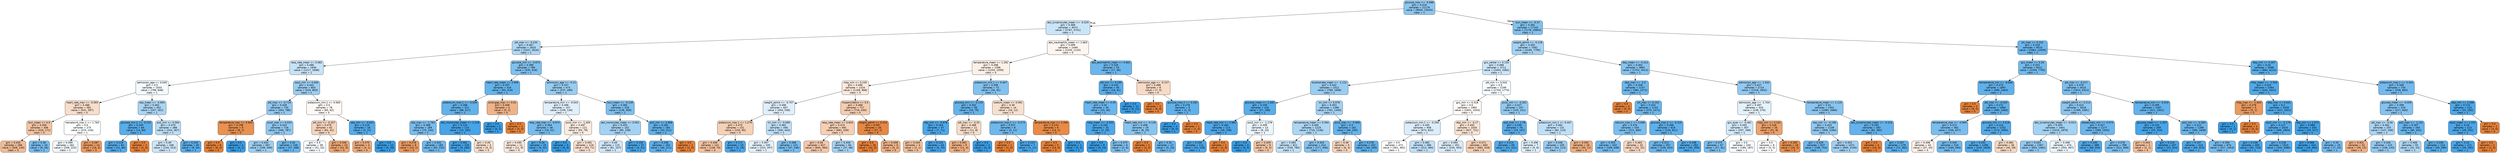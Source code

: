 digraph Tree {
node [shape=box, style="filled, rounded", color="black", fontname="helvetica"] ;
edge [fontname="helvetica"] ;
0 [label="glucose_max <= -0.688\ngini = 0.418\nsamples = 21176\nvalue = [9945, 23545]\nclass = 1", fillcolor="#8dc6f0"] ;
1 [label="abs_lymphocytes_mean <= -0.029\ngini = 0.489\nsamples = 4074\nvalue = [2767, 3741]\nclass = 1", fillcolor="#cbe5f8"] ;
0 -> 1 [labeldistance=2.5, labelangle=45, headlabel="True"] ;
2 [label="ptt_max <= -0.235\ngini = 0.467\nsamples = 2625\nvalue = [1547, 2616]\nclass = 1", fillcolor="#aed7f4"] ;
1 -> 2 ;
3 [label="resp_rate_mean <= 0.082\ngini = 0.486\nsamples = 1836\nvalue = [1217, 1698]\nclass = 1", fillcolor="#c7e3f8"] ;
2 -> 3 ;
4 [label="admission_age <= 0.045\ngini = 0.5\nsamples = 1033\nvalue = [798, 848]\nclass = 1", fillcolor="#f3f9fd"] ;
3 -> 4 ;
5 [label="heart_rate_max <= -0.093\ngini = 0.488\nsamples = 581\nvalue = [541, 397]\nclass = 0", fillcolor="#f8ddca"] ;
4 -> 5 ;
6 [label="bun_mean <= 0.5\ngini = 0.456\nsamples = 306\nvalue = [316, 171]\nclass = 0", fillcolor="#f3c5a4"] ;
5 -> 6 ;
7 [label="gini = 0.435\nsamples = 286\nvalue = [308, 145]\nclass = 0", fillcolor="#f1bc96"] ;
6 -> 7 ;
8 [label="gini = 0.36\nsamples = 20\nvalue = [8, 26]\nclass = 1", fillcolor="#76bbed"] ;
6 -> 8 ;
9 [label="hematocrit_max.1 <= 1.765\ngini = 0.5\nsamples = 275\nvalue = [225, 226]\nclass = 1", fillcolor="#feffff"] ;
5 -> 9 ;
10 [label="gini = 0.499\nsamples = 261\nvalue = [206, 222]\nclass = 1", fillcolor="#f1f8fd"] ;
9 -> 10 ;
11 [label="gini = 0.287\nsamples = 14\nvalue = [19, 4]\nclass = 0", fillcolor="#ea9c63"] ;
9 -> 11 ;
12 [label="sbp_mean <= -0.904\ngini = 0.462\nsamples = 452\nvalue = [257, 451]\nclass = 1", fillcolor="#aad5f4"] ;
4 -> 12 ;
13 [label="glucose_min.2 <= -0.151\ngini = 0.245\nsamples = 64\nvalue = [14, 84]\nclass = 1", fillcolor="#5aade9"] ;
12 -> 13 ;
14 [label="gini = 0.219\nsamples = 62\nvalue = [12, 84]\nclass = 1", fillcolor="#55abe9"] ;
13 -> 14 ;
15 [label="gini = 0.0\nsamples = 2\nvalue = [2, 0]\nclass = 0", fillcolor="#e58139"] ;
13 -> 15 ;
16 [label="po2_min <= 0.594\ngini = 0.479\nsamples = 388\nvalue = [243, 367]\nclass = 1", fillcolor="#bcdef6"] ;
12 -> 16 ;
17 [label="gini = 0.49\nsamples = 348\nvalue = [234, 313]\nclass = 1", fillcolor="#cde6f8"] ;
16 -> 17 ;
18 [label="gini = 0.245\nsamples = 40\nvalue = [9, 54]\nclass = 1", fillcolor="#5aade9"] ;
16 -> 18 ;
19 [label="spo2_min <= 0.566\ngini = 0.442\nsamples = 803\nvalue = [419, 850]\nclass = 1", fillcolor="#9bcdf2"] ;
3 -> 19 ;
20 [label="ptt_max <= -0.719\ngini = 0.428\nsamples = 725\nvalue = [354, 788]\nclass = 1", fillcolor="#92c9f1"] ;
19 -> 20 ;
21 [label="temperature_max <= 0.904\ngini = 0.198\nsamples = 9\nvalue = [8, 1]\nclass = 0", fillcolor="#e89152"] ;
20 -> 21 ;
22 [label="gini = 0.0\nsamples = 8\nvalue = [8, 0]\nclass = 0", fillcolor="#e58139"] ;
21 -> 22 ;
23 [label="gini = 0.0\nsamples = 1\nvalue = [0, 1]\nclass = 1", fillcolor="#399de5"] ;
21 -> 23 ;
24 [label="pco2_max <= 0.033\ngini = 0.424\nsamples = 716\nvalue = [346, 787]\nclass = 1", fillcolor="#90c8f0"] ;
20 -> 24 ;
25 [label="gini = 0.444\nsamples = 567\nvalue = [299, 599]\nclass = 1", fillcolor="#9ccef2"] ;
24 -> 25 ;
26 [label="gini = 0.32\nsamples = 149\nvalue = [47, 188]\nclass = 1", fillcolor="#6ab6ec"] ;
24 -> 26 ;
27 [label="potassium_min.1 <= 0.583\ngini = 0.5\nsamples = 78\nvalue = [65, 62]\nclass = 0", fillcolor="#fef9f6"] ;
19 -> 27 ;
28 [label="ptt_min <= -0.207\ngini = 0.479\nsamples = 62\nvalue = [62, 41]\nclass = 0", fillcolor="#f6d4bc"] ;
27 -> 28 ;
29 [label="gini = 0.5\nsamples = 39\nvalue = [31, 32]\nclass = 1", fillcolor="#f9fcfe"] ;
28 -> 29 ;
30 [label="gini = 0.349\nsamples = 23\nvalue = [31, 9]\nclass = 0", fillcolor="#eda672"] ;
28 -> 30 ;
31 [label="sbp_min <= -0.632\ngini = 0.219\nsamples = 16\nvalue = [3, 21]\nclass = 1", fillcolor="#55abe9"] ;
27 -> 31 ;
32 [label="gini = 0.375\nsamples = 4\nvalue = [3, 1]\nclass = 0", fillcolor="#eeab7b"] ;
31 -> 32 ;
33 [label="gini = 0.0\nsamples = 12\nvalue = [0, 20]\nclass = 1", fillcolor="#399de5"] ;
31 -> 33 ;
34 [label="glucose_min <= -0.673\ngini = 0.389\nsamples = 789\nvalue = [330, 918]\nclass = 1", fillcolor="#80c0ee"] ;
2 -> 34 ;
35 [label="heart_rate_mean <= 2.909\ngini = 0.297\nsamples = 316\nvalue = [93, 419]\nclass = 1", fillcolor="#65b3eb"] ;
34 -> 35 ;
36 [label="potassium_max.1 <= -0.034\ngini = 0.288\nsamples = 312\nvalue = [88, 417]\nclass = 1", fillcolor="#63b2ea"] ;
35 -> 36 ;
37 [label="sbp_max <= -1.763\ngini = 0.368\nsamples = 189\nvalue = [75, 234]\nclass = 1", fillcolor="#78bced"] ;
36 -> 37 ;
38 [label="gini = 0.278\nsamples = 6\nvalue = [10, 2]\nclass = 0", fillcolor="#ea9a61"] ;
37 -> 38 ;
39 [label="gini = 0.342\nsamples = 183\nvalue = [65, 232]\nclass = 1", fillcolor="#70b8ec"] ;
37 -> 39 ;
40 [label="abs_monocytes_mean <= 1.218\ngini = 0.124\nsamples = 123\nvalue = [13, 183]\nclass = 1", fillcolor="#47a4e7"] ;
36 -> 40 ;
41 [label="gini = 0.091\nsamples = 120\nvalue = [9, 180]\nclass = 1", fillcolor="#43a2e6"] ;
40 -> 41 ;
42 [label="gini = 0.49\nsamples = 3\nvalue = [4, 3]\nclass = 0", fillcolor="#f8e0ce"] ;
40 -> 42 ;
43 [label="aniongap_max <= 0.61\ngini = 0.408\nsamples = 4\nvalue = [5, 2]\nclass = 0", fillcolor="#efb388"] ;
35 -> 43 ;
44 [label="gini = 0.0\nsamples = 2\nvalue = [0, 2]\nclass = 1", fillcolor="#399de5"] ;
43 -> 44 ;
45 [label="gini = 0.0\nsamples = 2\nvalue = [5, 0]\nclass = 0", fillcolor="#e58139"] ;
43 -> 45 ;
46 [label="admission_age <= -0.22\ngini = 0.437\nsamples = 473\nvalue = [237, 499]\nclass = 1", fillcolor="#97ccf1"] ;
34 -> 46 ;
47 [label="temperature_min <= -0.043\ngini = 0.496\nsamples = 157\nvalue = [109, 130]\nclass = 1", fillcolor="#dfeffb"] ;
46 -> 47 ;
48 [label="resp_rate_max <= -0.675\ngini = 0.364\nsamples = 36\nvalue = [16, 51]\nclass = 1", fillcolor="#77bced"] ;
47 -> 48 ;
49 [label="gini = 0.495\nsamples = 11\nvalue = [11, 9]\nclass = 0", fillcolor="#fae8db"] ;
48 -> 49 ;
50 [label="gini = 0.19\nsamples = 25\nvalue = [5, 42]\nclass = 1", fillcolor="#51a9e8"] ;
48 -> 50 ;
51 [label="pco2_min <= -1.405\ngini = 0.497\nsamples = 121\nvalue = [93, 79]\nclass = 0", fillcolor="#fbece1"] ;
47 -> 51 ;
52 [label="gini = 0.0\nsamples = 5\nvalue = [0, 8]\nclass = 1", fillcolor="#399de5"] ;
51 -> 52 ;
53 [label="gini = 0.491\nsamples = 116\nvalue = [93, 71]\nclass = 0", fillcolor="#f9e1d0"] ;
51 -> 53 ;
54 [label="bun_mean <= -0.149\ngini = 0.382\nsamples = 316\nvalue = [128, 369]\nclass = 1", fillcolor="#7ebfee"] ;
46 -> 54 ;
55 [label="abs_monocytes_mean <= 0.001\ngini = 0.455\nsamples = 152\nvalue = [85, 158]\nclass = 1", fillcolor="#a4d2f3"] ;
54 -> 55 ;
56 [label="gini = 0.49\nsamples = 115\nvalue = [81, 107]\nclass = 1", fillcolor="#cfe7f9"] ;
55 -> 56 ;
57 [label="gini = 0.135\nsamples = 37\nvalue = [4, 51]\nclass = 1", fillcolor="#49a5e7"] ;
55 -> 57 ;
58 [label="po2_min <= 3.966\ngini = 0.281\nsamples = 164\nvalue = [43, 211]\nclass = 1", fillcolor="#61b1ea"] ;
54 -> 58 ;
59 [label="gini = 0.268\nsamples = 163\nvalue = [40, 211]\nclass = 1", fillcolor="#5fb0ea"] ;
58 -> 59 ;
60 [label="gini = 0.0\nsamples = 1\nvalue = [3, 0]\nclass = 0", fillcolor="#e58139"] ;
58 -> 60 ;
61 [label="abs_neutrophils_mean <= 1.663\ngini = 0.499\nsamples = 1449\nvalue = [1220, 1125]\nclass = 0", fillcolor="#fdf5f0"] ;
1 -> 61 ;
62 [label="temperature_mean <= 1.292\ngini = 0.498\nsamples = 1396\nvalue = [1203, 1059]\nclass = 0", fillcolor="#fcf0e7"] ;
61 -> 62 ;
63 [label="mbp_min <= 0.235\ngini = 0.496\nsamples = 1324\nvalue = [1169, 968]\nclass = 0", fillcolor="#fbe9dd"] ;
62 -> 63 ;
64 [label="weight_admit <= -0.757\ngini = 0.496\nsamples = 607\nvalue = [450, 538]\nclass = 1", fillcolor="#dfeffb"] ;
63 -> 64 ;
65 [label="potassium_max.1 <= 1.279\ngini = 0.475\nsamples = 151\nvalue = [150, 95]\nclass = 0", fillcolor="#f5d1b6"] ;
64 -> 65 ;
66 [label="gini = 0.448\nsamples = 141\nvalue = [148, 76]\nclass = 0", fillcolor="#f2c29f"] ;
65 -> 66 ;
67 [label="gini = 0.172\nsamples = 10\nvalue = [2, 19]\nclass = 1", fillcolor="#4ea7e8"] ;
65 -> 67 ;
68 [label="inr_min <= -0.099\ngini = 0.481\nsamples = 456\nvalue = [300, 443]\nclass = 1", fillcolor="#bfdff7"] ;
64 -> 68 ;
69 [label="gini = 0.497\nsamples = 335\nvalue = [253, 297]\nclass = 1", fillcolor="#e2f0fb"] ;
68 -> 69 ;
70 [label="gini = 0.368\nsamples = 121\nvalue = [47, 146]\nclass = 1", fillcolor="#79bded"] ;
68 -> 70 ;
71 [label="hispanic/latino <= 0.5\ngini = 0.468\nsamples = 717\nvalue = [719, 430]\nclass = 0", fillcolor="#f5ccaf"] ;
63 -> 71 ;
72 [label="resp_rate_mean <= 0.833\ngini = 0.474\nsamples = 691\nvalue = [682, 428]\nclass = 0", fillcolor="#f5d0b5"] ;
71 -> 72 ;
73 [label="gini = 0.46\nsamples = 627\nvalue = [645, 360]\nclass = 0", fillcolor="#f4c7a8"] ;
72 -> 73 ;
74 [label="gini = 0.456\nsamples = 64\nvalue = [37, 68]\nclass = 1", fillcolor="#a5d2f3"] ;
72 -> 74 ;
75 [label="weight_admit <= 0.414\ngini = 0.097\nsamples = 26\nvalue = [37, 2]\nclass = 0", fillcolor="#e68844"] ;
71 -> 75 ;
76 [label="gini = 0.0\nsamples = 20\nvalue = [32, 0]\nclass = 0", fillcolor="#e58139"] ;
75 -> 76 ;
77 [label="gini = 0.408\nsamples = 6\nvalue = [5, 2]\nclass = 0", fillcolor="#efb388"] ;
75 -> 77 ;
78 [label="potassium_min.1 <= 0.407\ngini = 0.396\nsamples = 72\nvalue = [34, 91]\nclass = 1", fillcolor="#83c2ef"] ;
62 -> 78 ;
79 [label="glucose_min <= -0.119\ngini = 0.302\nsamples = 58\nvalue = [18, 79]\nclass = 1", fillcolor="#66b3eb"] ;
78 -> 79 ;
80 [label="sbp_min <= -0.978\ngini = 0.163\nsamples = 47\nvalue = [7, 71]\nclass = 1", fillcolor="#4da7e8"] ;
79 -> 80 ;
81 [label="gini = 0.444\nsamples = 3\nvalue = [2, 1]\nclass = 0", fillcolor="#f2c09c"] ;
80 -> 81 ;
82 [label="gini = 0.124\nsamples = 44\nvalue = [5, 70]\nclass = 1", fillcolor="#47a4e7"] ;
80 -> 82 ;
83 [label="ptt_max <= -0.35\ngini = 0.488\nsamples = 11\nvalue = [11, 8]\nclass = 0", fillcolor="#f8ddc9"] ;
79 -> 83 ;
84 [label="gini = 0.391\nsamples = 9\nvalue = [11, 4]\nclass = 0", fillcolor="#eeaf81"] ;
83 -> 84 ;
85 [label="gini = 0.0\nsamples = 2\nvalue = [0, 4]\nclass = 1", fillcolor="#399de5"] ;
83 -> 85 ;
86 [label="sodium_mean <= 0.091\ngini = 0.49\nsamples = 14\nvalue = [16, 12]\nclass = 0", fillcolor="#f8e0ce"] ;
78 -> 86 ;
87 [label="potassium_max.1 <= -0.273\ngini = 0.337\nsamples = 8\nvalue = [3, 11]\nclass = 1", fillcolor="#6fb8ec"] ;
86 -> 87 ;
88 [label="gini = 0.0\nsamples = 1\nvalue = [2, 0]\nclass = 0", fillcolor="#e58139"] ;
87 -> 88 ;
89 [label="gini = 0.153\nsamples = 7\nvalue = [1, 11]\nclass = 1", fillcolor="#4ba6e7"] ;
87 -> 89 ;
90 [label="temperature_max <= 2.358\ngini = 0.133\nsamples = 6\nvalue = [13, 1]\nclass = 0", fillcolor="#e78b48"] ;
86 -> 90 ;
91 [label="gini = 0.0\nsamples = 5\nvalue = [13, 0]\nclass = 0", fillcolor="#e58139"] ;
90 -> 91 ;
92 [label="gini = 0.0\nsamples = 1\nvalue = [0, 1]\nclass = 1", fillcolor="#399de5"] ;
90 -> 92 ;
93 [label="abs_eosinophils_mean <= 0.661\ngini = 0.326\nsamples = 53\nvalue = [17, 66]\nclass = 1", fillcolor="#6cb6ec"] ;
61 -> 93 ;
94 [label="ptt_min <= 0.295\ngini = 0.242\nsamples = 45\nvalue = [10, 61]\nclass = 1", fillcolor="#59ade9"] ;
93 -> 94 ;
95 [label="heart_rate_mean <= 0.05\ngini = 0.32\nsamples = 34\nvalue = [10, 40]\nclass = 1", fillcolor="#6ab6ec"] ;
94 -> 95 ;
96 [label="mbp_mean <= -0.532\ngini = 0.165\nsamples = 15\nvalue = [2, 20]\nclass = 1", fillcolor="#4da7e8"] ;
95 -> 96 ;
97 [label="gini = 0.0\nsamples = 9\nvalue = [0, 14]\nclass = 1", fillcolor="#399de5"] ;
96 -> 97 ;
98 [label="gini = 0.375\nsamples = 6\nvalue = [2, 6]\nclass = 1", fillcolor="#7bbeee"] ;
96 -> 98 ;
99 [label="heart_rate_min <= -0.128\ngini = 0.408\nsamples = 19\nvalue = [8, 20]\nclass = 1", fillcolor="#88c4ef"] ;
95 -> 99 ;
100 [label="gini = 0.0\nsamples = 2\nvalue = [3, 0]\nclass = 0", fillcolor="#e58139"] ;
99 -> 100 ;
101 [label="gini = 0.32\nsamples = 17\nvalue = [5, 20]\nclass = 1", fillcolor="#6ab6ec"] ;
99 -> 101 ;
102 [label="gini = 0.0\nsamples = 11\nvalue = [0, 21]\nclass = 1", fillcolor="#399de5"] ;
94 -> 102 ;
103 [label="admission_age <= -0.157\ngini = 0.486\nsamples = 8\nvalue = [7, 5]\nclass = 0", fillcolor="#f8dbc6"] ;
93 -> 103 ;
104 [label="gini = 0.0\nsamples = 3\nvalue = [6, 0]\nclass = 0", fillcolor="#e58139"] ;
103 -> 104 ;
105 [label="glucose_max.2 <= 0.292\ngini = 0.278\nsamples = 5\nvalue = [1, 5]\nclass = 1", fillcolor="#61b1ea"] ;
103 -> 105 ;
106 [label="gini = 0.0\nsamples = 4\nvalue = [0, 5]\nclass = 1", fillcolor="#399de5"] ;
105 -> 106 ;
107 [label="gini = 0.0\nsamples = 1\nvalue = [1, 0]\nclass = 0", fillcolor="#e58139"] ;
105 -> 107 ;
108 [label="bun_mean <= -0.37\ngini = 0.391\nsamples = 17102\nvalue = [7178, 19804]\nclass = 1", fillcolor="#81c1ee"] ;
0 -> 108 [labeldistance=2.5, labelangle=-45, headlabel="False"] ;
109 [label="weight_admit <= -0.128\ngini = 0.455\nsamples = 7592\nvalue = [4195, 7795]\nclass = 1", fillcolor="#a4d2f3"] ;
108 -> 109 ;
110 [label="gcs_verbal <= 0.155\ngini = 0.489\nsamples = 3711\nvalue = [2493, 3382]\nclass = 1", fillcolor="#cbe5f8"] ;
109 -> 110 ;
111 [label="bicarbonate_mean <= -1.122\ngini = 0.442\nsamples = 1512\nvalue = [789, 1608]\nclass = 1", fillcolor="#9acdf2"] ;
110 -> 111 ;
112 [label="glucose_mean <= 2.283\ngini = 0.239\nsamples = 126\nvalue = [27, 168]\nclass = 1", fillcolor="#59ade9"] ;
111 -> 112 ;
113 [label="heart_rate_min <= 2.991\ngini = 0.184\nsamples = 113\nvalue = [18, 158]\nclass = 1", fillcolor="#50a8e8"] ;
112 -> 113 ;
114 [label="gini = 0.158\nsamples = 111\nvalue = [15, 158]\nclass = 1", fillcolor="#4ca6e7"] ;
113 -> 114 ;
115 [label="gini = 0.0\nsamples = 2\nvalue = [3, 0]\nclass = 0", fillcolor="#e58139"] ;
113 -> 115 ;
116 [label="pco2_min <= -1.278\ngini = 0.499\nsamples = 13\nvalue = [9, 10]\nclass = 1", fillcolor="#ebf5fc"] ;
112 -> 116 ;
117 [label="gini = 0.0\nsamples = 4\nvalue = [0, 5]\nclass = 1", fillcolor="#399de5"] ;
116 -> 117 ;
118 [label="gini = 0.459\nsamples = 9\nvalue = [9, 5]\nclass = 0", fillcolor="#f3c7a7"] ;
116 -> 118 ;
119 [label="inr_min <= 0.078\ngini = 0.453\nsamples = 1386\nvalue = [762, 1440]\nclass = 1", fillcolor="#a2d1f3"] ;
111 -> 119 ;
120 [label="temperature_mean <= 0.394\ngini = 0.465\nsamples = 1225\nvalue = [716, 1236]\nclass = 1", fillcolor="#acd6f4"] ;
119 -> 120 ;
121 [label="gini = 0.483\nsamples = 811\nvalue = [539, 780]\nclass = 1", fillcolor="#c2e1f7"] ;
120 -> 121 ;
122 [label="gini = 0.403\nsamples = 414\nvalue = [177, 456]\nclass = 1", fillcolor="#86c3ef"] ;
120 -> 122 ;
123 [label="pco2_max <= -0.906\ngini = 0.3\nsamples = 161\nvalue = [46, 204]\nclass = 1", fillcolor="#66b3eb"] ;
119 -> 123 ;
124 [label="gini = 0.48\nsamples = 9\nvalue = [6, 4]\nclass = 0", fillcolor="#f6d5bd"] ;
123 -> 124 ;
125 [label="gini = 0.278\nsamples = 152\nvalue = [40, 200]\nclass = 1", fillcolor="#61b1ea"] ;
123 -> 125 ;
126 [label="ptt_min <= 0.543\ngini = 0.5\nsamples = 2199\nvalue = [1704, 1774]\nclass = 1", fillcolor="#f7fbfe"] ;
110 -> 126 ;
127 [label="gcs_min <= 0.318\ngini = 0.5\nsamples = 1992\nvalue = [1601, 1543]\nclass = 0", fillcolor="#fefaf8"] ;
126 -> 127 ;
128 [label="potassium_min.1 <= -0.295\ngini = 0.495\nsamples = 958\nvalue = [674, 822]\nclass = 1", fillcolor="#dbedfa"] ;
127 -> 128 ;
129 [label="gini = 0.5\nsamples = 472\nvalue = [361, 362]\nclass = 1", fillcolor="#feffff"] ;
128 -> 129 ;
130 [label="gini = 0.482\nsamples = 486\nvalue = [313, 460]\nclass = 1", fillcolor="#c0e0f7"] ;
128 -> 130 ;
131 [label="dbp_min <= -0.17\ngini = 0.492\nsamples = 1034\nvalue = [927, 721]\nclass = 0", fillcolor="#f9e3d3"] ;
127 -> 131 ;
132 [label="gini = 0.494\nsamples = 351\nvalue = [245, 303]\nclass = 1", fillcolor="#d9ecfa"] ;
131 -> 132 ;
133 [label="gini = 0.471\nsamples = 683\nvalue = [682, 418]\nclass = 0", fillcolor="#f5ceb2"] ;
131 -> 133 ;
134 [label="pco2_min <= -0.261\ngini = 0.427\nsamples = 207\nvalue = [103, 231]\nclass = 1", fillcolor="#91c9f1"] ;
126 -> 134 ;
135 [label="po2_max <= 1.78\ngini = 0.256\nsamples = 76\nvalue = [19, 107]\nclass = 1", fillcolor="#5caeea"] ;
134 -> 135 ;
136 [label="gini = 0.214\nsamples = 69\nvalue = [14, 101]\nclass = 1", fillcolor="#54abe9"] ;
135 -> 136 ;
137 [label="gini = 0.496\nsamples = 7\nvalue = [5, 6]\nclass = 1", fillcolor="#deeffb"] ;
135 -> 137 ;
138 [label="potassium_min.1 <= 0.407\ngini = 0.482\nsamples = 131\nvalue = [84, 124]\nclass = 1", fillcolor="#bfdff7"] ;
134 -> 138 ;
139 [label="gini = 0.438\nsamples = 105\nvalue = [54, 113]\nclass = 1", fillcolor="#98ccf1"] ;
138 -> 139 ;
140 [label="gini = 0.393\nsamples = 26\nvalue = [30, 11]\nclass = 0", fillcolor="#efaf82"] ;
138 -> 140 ;
141 [label="dbp_mean <= -0.412\ngini = 0.402\nsamples = 3881\nvalue = [1702, 4413]\nclass = 1", fillcolor="#85c3ef"] ;
109 -> 141 ;
142 [label="dbp_max <= -2.0\ngini = 0.328\nsamples = 1157\nvalue = [384, 1471]\nclass = 1", fillcolor="#6db7ec"] ;
141 -> 142 ;
143 [label="gini = 0.0\nsamples = 4\nvalue = [9, 0]\nclass = 0", fillcolor="#e58139"] ;
142 -> 143 ;
144 [label="ph_max <= 0.152\ngini = 0.324\nsamples = 1153\nvalue = [375, 1471]\nclass = 1", fillcolor="#6bb6ec"] ;
142 -> 144 ;
145 [label="calcium_max.1 <= 0.696\ngini = 0.376\nsamples = 534\nvalue = [221, 660]\nclass = 1", fillcolor="#7bbeee"] ;
144 -> 145 ;
146 [label="gini = 0.353\nsamples = 502\nvalue = [189, 638]\nclass = 1", fillcolor="#74baed"] ;
145 -> 146 ;
147 [label="gini = 0.483\nsamples = 32\nvalue = [32, 22]\nclass = 0", fillcolor="#f7d8c1"] ;
145 -> 147 ;
148 [label="glucose_max.2 <= -0.315\ngini = 0.268\nsamples = 619\nvalue = [154, 811]\nclass = 1", fillcolor="#5fb0ea"] ;
144 -> 148 ;
149 [label="gini = 0.313\nsamples = 357\nvalue = [109, 452]\nclass = 1", fillcolor="#69b5eb"] ;
148 -> 149 ;
150 [label="gini = 0.198\nsamples = 262\nvalue = [45, 359]\nclass = 1", fillcolor="#52a9e8"] ;
148 -> 150 ;
151 [label="admission_age <= -1.632\ngini = 0.427\nsamples = 2724\nvalue = [1318, 2942]\nclass = 1", fillcolor="#92c9f1"] ;
141 -> 151 ;
152 [label="admission_age <= -1.704\ngini = 0.497\nsamples = 333\nvalue = [238, 276]\nclass = 1", fillcolor="#e4f2fb"] ;
151 -> 152 ;
153 [label="gcs_eyes <= -0.461\ngini = 0.492\nsamples = 307\nvalue = [207, 268]\nclass = 1", fillcolor="#d2e9f9"] ;
152 -> 153 ;
154 [label="gini = 0.375\nsamples = 67\nvalue = [27, 81]\nclass = 1", fillcolor="#7bbeee"] ;
153 -> 154 ;
155 [label="gini = 0.5\nsamples = 240\nvalue = [180, 187]\nclass = 1", fillcolor="#f8fbfe"] ;
153 -> 155 ;
156 [label="mbp_min <= 0.162\ngini = 0.326\nsamples = 26\nvalue = [31, 8]\nclass = 0", fillcolor="#eca26c"] ;
152 -> 156 ;
157 [label="gini = 0.5\nsamples = 8\nvalue = [5, 5]\nclass = 0", fillcolor="#ffffff"] ;
156 -> 157 ;
158 [label="gini = 0.185\nsamples = 18\nvalue = [26, 3]\nclass = 0", fillcolor="#e89050"] ;
156 -> 158 ;
159 [label="temperature_mean <= 1.119\ngini = 0.41\nsamples = 2391\nvalue = [1080, 2666]\nclass = 1", fillcolor="#89c5f0"] ;
151 -> 159 ;
160 [label="sbp_min <= -0.198\ngini = 0.423\nsamples = 2108\nvalue = [998, 2284]\nclass = 1", fillcolor="#90c8f0"] ;
159 -> 160 ;
161 [label="gini = 0.329\nsamples = 637\nvalue = [198, 754]\nclass = 1", fillcolor="#6db7ec"] ;
160 -> 161 ;
162 [label="gini = 0.451\nsamples = 1471\nvalue = [800, 1530]\nclass = 1", fillcolor="#a1d0f3"] ;
160 -> 162 ;
163 [label="abs_lymphocytes_mean <= -0.224\ngini = 0.291\nsamples = 283\nvalue = [82, 382]\nclass = 1", fillcolor="#64b2eb"] ;
159 -> 163 ;
164 [label="gini = 0.0\nsamples = 4\nvalue = [10, 0]\nclass = 0", fillcolor="#e58139"] ;
163 -> 164 ;
165 [label="gini = 0.267\nsamples = 279\nvalue = [72, 382]\nclass = 1", fillcolor="#5eafea"] ;
163 -> 165 ;
166 [label="ph_max <= 0.152\ngini = 0.319\nsamples = 9510\nvalue = [2983, 12009]\nclass = 1", fillcolor="#6ab5eb"] ;
108 -> 166 ;
167 [label="gcs_motor <= 0.26\ngini = 0.352\nsamples = 6412\nvalue = [2299, 7795]\nclass = 1", fillcolor="#73baed"] ;
166 -> 167 ;
168 [label="temperature_min <= -8.666\ngini = 0.275\nsamples = 1897\nvalue = [489, 2483]\nclass = 1", fillcolor="#60b0ea"] ;
167 -> 168 ;
169 [label="gini = 0.0\nsamples = 3\nvalue = [9, 0]\nclass = 0", fillcolor="#e58139"] ;
168 -> 169 ;
170 [label="ptt_max <= -0.429\ngini = 0.272\nsamples = 1894\nvalue = [480, 2483]\nclass = 1", fillcolor="#5fb0ea"] ;
168 -> 170 ;
171 [label="temperature_max <= -0.995\ngini = 0.372\nsamples = 562\nvalue = [206, 627]\nclass = 1", fillcolor="#7abdee"] ;
170 -> 171 ;
172 [label="gini = 0.498\nsamples = 43\nvalue = [37, 33]\nclass = 0", fillcolor="#fcf1ea"] ;
171 -> 172 ;
173 [label="gini = 0.345\nsamples = 519\nvalue = [169, 594]\nclass = 1", fillcolor="#71b9ec"] ;
171 -> 173 ;
174 [label="glucose_min <= 3.518\ngini = 0.224\nsamples = 1332\nvalue = [274, 1856]\nclass = 1", fillcolor="#56abe9"] ;
170 -> 174 ;
175 [label="gini = 0.201\nsamples = 1296\nvalue = [234, 1828]\nclass = 1", fillcolor="#52aae8"] ;
174 -> 175 ;
176 [label="gini = 0.484\nsamples = 36\nvalue = [40, 28]\nclass = 0", fillcolor="#f7d9c4"] ;
174 -> 176 ;
177 [label="ptt_max <= -0.217\ngini = 0.379\nsamples = 4515\nvalue = [1810, 5312]\nclass = 1", fillcolor="#7cbeee"] ;
167 -> 177 ;
178 [label="weight_admit <= 0.213\ngini = 0.414\nsamples = 3018\nvalue = [1399, 3381]\nclass = 1", fillcolor="#8bc6f0"] ;
177 -> 178 ;
179 [label="abs_lymphocytes_mean <= -0.013\ngini = 0.455\nsamples = 1841\nvalue = [1010, 1879]\nclass = 1", fillcolor="#a3d2f3"] ;
178 -> 179 ;
180 [label="gini = 0.425\nsamples = 1367\nvalue = [655, 1482]\nclass = 1", fillcolor="#91c8f0"] ;
179 -> 180 ;
181 [label="gini = 0.498\nsamples = 474\nvalue = [355, 397]\nclass = 1", fillcolor="#eaf5fc"] ;
179 -> 181 ;
182 [label="baseexcess_min <= 0.073\ngini = 0.327\nsamples = 1177\nvalue = [389, 1502]\nclass = 1", fillcolor="#6cb6ec"] ;
178 -> 182 ;
183 [label="gini = 0.195\nsamples = 389\nvalue = [68, 554]\nclass = 1", fillcolor="#51a9e8"] ;
182 -> 183 ;
184 [label="gini = 0.378\nsamples = 788\nvalue = [321, 948]\nclass = 1", fillcolor="#7cbeee"] ;
182 -> 184 ;
185 [label="temperature_min <= -0.919\ngini = 0.289\nsamples = 1497\nvalue = [411, 1931]\nclass = 1", fillcolor="#63b2eb"] ;
177 -> 185 ;
186 [label="glucose_mean <= -1.307\ngini = 0.133\nsamples = 209\nvalue = [25, 325]\nclass = 1", fillcolor="#48a5e7"] ;
185 -> 186 ;
187 [label="gini = 0.444\nsamples = 2\nvalue = [2, 1]\nclass = 0", fillcolor="#f2c09c"] ;
186 -> 187 ;
188 [label="gini = 0.124\nsamples = 207\nvalue = [23, 324]\nclass = 1", fillcolor="#47a4e7"] ;
186 -> 188 ;
189 [label="po2_min <= -0.583\ngini = 0.312\nsamples = 1288\nvalue = [386, 1606]\nclass = 1", fillcolor="#69b5eb"] ;
185 -> 189 ;
190 [label="gini = 0.197\nsamples = 414\nvalue = [69, 553]\nclass = 1", fillcolor="#52a9e8"] ;
189 -> 190 ;
191 [label="gini = 0.356\nsamples = 874\nvalue = [317, 1053]\nclass = 1", fillcolor="#75bbed"] ;
189 -> 191 ;
192 [label="dbp_min <= 0.307\ngini = 0.24\nsamples = 3098\nvalue = [684, 4214]\nclass = 1", fillcolor="#59ade9"] ;
166 -> 192 ;
193 [label="mbp_mean <= -2.504\ngini = 0.201\nsamples = 2364\nvalue = [426, 3322]\nclass = 1", fillcolor="#52aae8"] ;
192 -> 193 ;
194 [label="mbp_max <= -1.644\ngini = 0.278\nsamples = 5\nvalue = [5, 1]\nclass = 0", fillcolor="#ea9a61"] ;
193 -> 194 ;
195 [label="gini = 0.0\nsamples = 1\nvalue = [0, 1]\nclass = 1", fillcolor="#399de5"] ;
194 -> 195 ;
196 [label="gini = 0.0\nsamples = 4\nvalue = [5, 0]\nclass = 0", fillcolor="#e58139"] ;
194 -> 196 ;
197 [label="dbp_max <= 0.641\ngini = 0.2\nsamples = 2359\nvalue = [421, 3321]\nclass = 1", fillcolor="#52a9e8"] ;
193 -> 197 ;
198 [label="spo2_min <= -0.178\ngini = 0.217\nsamples = 2016\nvalue = [396, 2804]\nclass = 1", fillcolor="#55abe9"] ;
197 -> 198 ;
199 [label="gini = 0.146\nsamples = 493\nvalue = [62, 719]\nclass = 1", fillcolor="#4aa5e7"] ;
198 -> 199 ;
200 [label="gini = 0.238\nsamples = 1523\nvalue = [334, 2085]\nclass = 1", fillcolor="#59ade9"] ;
198 -> 200 ;
201 [label="sbp_min <= 1.072\ngini = 0.088\nsamples = 343\nvalue = [25, 517]\nclass = 1", fillcolor="#43a2e6"] ;
197 -> 201 ;
202 [label="gini = 0.068\nsamples = 324\nvalue = [18, 493]\nclass = 1", fillcolor="#40a1e6"] ;
201 -> 202 ;
203 [label="gini = 0.35\nsamples = 19\nvalue = [7, 24]\nclass = 1", fillcolor="#73baed"] ;
201 -> 203 ;
204 [label="potassium_max.1 <= 0.324\ngini = 0.348\nsamples = 734\nvalue = [258, 892]\nclass = 1", fillcolor="#72b9ed"] ;
192 -> 204 ;
205 [label="glucose_mean <= -0.059\ngini = 0.398\nsamples = 519\nvalue = [227, 600]\nclass = 1", fillcolor="#84c2ef"] ;
204 -> 205 ;
206 [label="ptt_max <= -0.56\ngini = 0.462\nsamples = 255\nvalue = [147, 258]\nclass = 1", fillcolor="#aad5f4"] ;
205 -> 206 ;
207 [label="gini = 0.401\nsamples = 32\nvalue = [39, 15]\nclass = 0", fillcolor="#efb185"] ;
206 -> 207 ;
208 [label="gini = 0.426\nsamples = 223\nvalue = [108, 243]\nclass = 1", fillcolor="#91c9f1"] ;
206 -> 208 ;
209 [label="po2_max <= -1.151\ngini = 0.307\nsamples = 264\nvalue = [80, 342]\nclass = 1", fillcolor="#67b4eb"] ;
205 -> 209 ;
210 [label="gini = 0.466\nsamples = 50\nvalue = [31, 53]\nclass = 1", fillcolor="#add6f4"] ;
209 -> 210 ;
211 [label="gini = 0.248\nsamples = 214\nvalue = [49, 289]\nclass = 1", fillcolor="#5baee9"] ;
209 -> 211 ;
212 [label="sbp_min <= 3.268\ngini = 0.174\nsamples = 215\nvalue = [31, 292]\nclass = 1", fillcolor="#4ea7e8"] ;
204 -> 212 ;
213 [label="spo2_mean <= 1.251\ngini = 0.16\nsamples = 213\nvalue = [28, 292]\nclass = 1", fillcolor="#4ca6e7"] ;
212 -> 213 ;
214 [label="gini = 0.15\nsamples = 211\nvalue = [26, 292]\nclass = 1", fillcolor="#4ba6e7"] ;
213 -> 214 ;
215 [label="gini = 0.0\nsamples = 2\nvalue = [2, 0]\nclass = 0", fillcolor="#e58139"] ;
213 -> 215 ;
216 [label="gini = 0.0\nsamples = 2\nvalue = [3, 0]\nclass = 0", fillcolor="#e58139"] ;
212 -> 216 ;
}